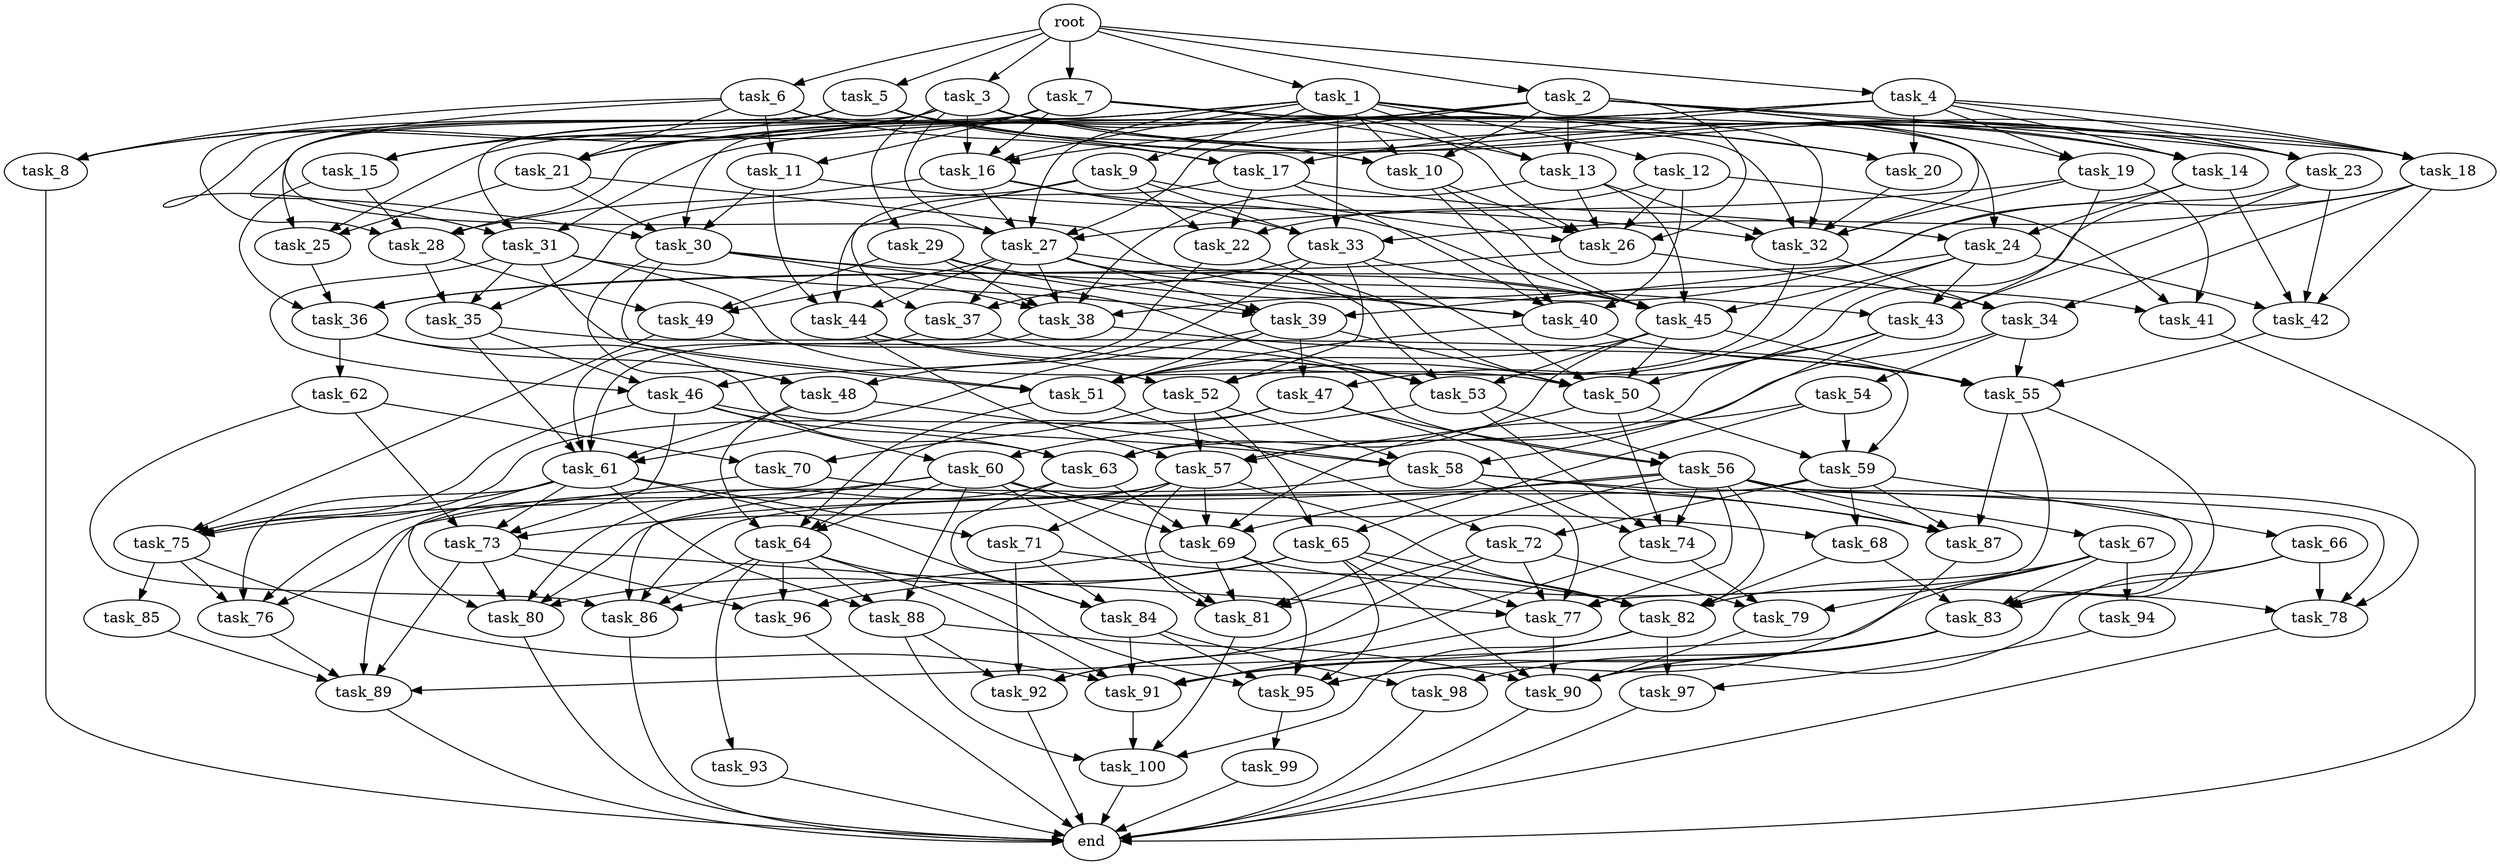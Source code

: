 digraph G {
  task_68 [size="6.675684e+10"];
  task_92 [size="5.472229e+11"];
  task_59 [size="1.343678e+11"];
  task_35 [size="4.761468e+11"];
  task_28 [size="6.229781e+11"];
  task_44 [size="9.822029e+11"];
  task_36 [size="5.982872e+11"];
  task_24 [size="4.441286e+11"];
  task_55 [size="9.564227e+11"];
  task_47 [size="6.368196e+11"];
  task_94 [size="6.263967e+11"];
  task_88 [size="8.600406e+11"];
  task_22 [size="4.884514e+11"];
  task_38 [size="6.331288e+11"];
  task_2 [size="7.304517e+11"];
  task_65 [size="4.053349e+11"];
  task_63 [size="9.683109e+11"];
  task_53 [size="9.269137e+11"];
  task_26 [size="1.698799e+11"];
  root [size="0.000000e+00"];
  task_85 [size="4.108585e+11"];
  task_66 [size="8.605318e+11"];
  task_9 [size="7.868561e+10"];
  task_41 [size="8.693805e+11"];
  task_4 [size="3.383451e+11"];
  task_19 [size="9.183146e+11"];
  task_50 [size="2.453604e+10"];
  task_48 [size="3.752870e+10"];
  task_31 [size="7.782518e+10"];
  task_77 [size="1.335757e+11"];
  task_74 [size="1.332353e+11"];
  task_46 [size="1.996344e+10"];
  task_37 [size="8.036331e+11"];
  task_73 [size="3.853357e+10"];
  task_49 [size="8.639675e+11"];
  task_79 [size="7.061182e+11"];
  task_71 [size="9.464707e+11"];
  task_23 [size="6.696970e+11"];
  task_42 [size="8.568936e+11"];
  task_25 [size="2.117866e+11"];
  task_96 [size="4.416052e+11"];
  task_18 [size="5.219956e+11"];
  task_1 [size="7.386521e+11"];
  task_89 [size="3.086535e+11"];
  task_10 [size="3.376390e+11"];
  task_6 [size="5.075049e+11"];
  task_67 [size="3.536851e+11"];
  task_58 [size="5.689012e+11"];
  task_98 [size="7.017339e+11"];
  task_83 [size="1.161515e+11"];
  task_30 [size="3.453257e+11"];
  task_99 [size="6.221151e+11"];
  task_76 [size="8.203107e+11"];
  task_29 [size="8.748327e+11"];
  task_62 [size="7.392524e+11"];
  task_81 [size="7.406345e+11"];
  task_14 [size="5.886311e+11"];
  task_45 [size="9.227200e+11"];
  task_12 [size="4.131063e+11"];
  task_75 [size="5.274082e+11"];
  task_13 [size="8.135322e+11"];
  task_52 [size="1.130074e+11"];
  task_15 [size="5.987640e+11"];
  task_84 [size="2.859362e+10"];
  task_97 [size="1.077000e+11"];
  task_93 [size="9.374415e+11"];
  task_16 [size="5.390411e+11"];
  task_43 [size="3.450212e+11"];
  task_17 [size="8.051296e+11"];
  task_60 [size="2.834174e+11"];
  task_91 [size="2.095698e+11"];
  task_27 [size="9.959708e+11"];
  end [size="0.000000e+00"];
  task_34 [size="2.285539e+11"];
  task_57 [size="9.024986e+11"];
  task_3 [size="5.654282e+11"];
  task_39 [size="7.329522e+10"];
  task_56 [size="6.879864e+11"];
  task_21 [size="5.124482e+11"];
  task_90 [size="5.008093e+11"];
  task_32 [size="3.066339e+11"];
  task_20 [size="5.169032e+11"];
  task_64 [size="4.618773e+11"];
  task_7 [size="7.153649e+11"];
  task_8 [size="7.658163e+10"];
  task_51 [size="7.306834e+11"];
  task_86 [size="4.102544e+11"];
  task_72 [size="8.047964e+11"];
  task_40 [size="6.698648e+11"];
  task_80 [size="7.003579e+11"];
  task_82 [size="4.940863e+11"];
  task_5 [size="5.286155e+11"];
  task_78 [size="6.092784e+11"];
  task_95 [size="9.918857e+11"];
  task_87 [size="3.672754e+11"];
  task_61 [size="4.854818e+11"];
  task_70 [size="8.949928e+10"];
  task_54 [size="2.302184e+10"];
  task_11 [size="6.900784e+11"];
  task_100 [size="1.583887e+11"];
  task_69 [size="5.822507e+11"];
  task_33 [size="6.513771e+11"];

  task_68 -> task_82 [size="8.234771e+07"];
  task_68 -> task_83 [size="2.323030e+07"];
  task_92 -> end [size="1.000000e-12"];
  task_59 -> task_86 [size="8.205089e+07"];
  task_59 -> task_72 [size="4.023982e+08"];
  task_59 -> task_68 [size="3.337842e+07"];
  task_59 -> task_66 [size="8.605318e+08"];
  task_59 -> task_87 [size="7.345508e+07"];
  task_35 -> task_59 [size="4.478926e+07"];
  task_35 -> task_61 [size="9.709635e+07"];
  task_35 -> task_46 [size="6.654480e+06"];
  task_28 -> task_49 [size="2.879892e+08"];
  task_28 -> task_35 [size="1.587156e+08"];
  task_44 -> task_52 [size="3.766915e+07"];
  task_44 -> task_53 [size="1.853827e+08"];
  task_44 -> task_57 [size="2.256247e+08"];
  task_36 -> task_62 [size="7.392524e+08"];
  task_36 -> task_48 [size="1.250957e+07"];
  task_36 -> task_63 [size="2.420777e+08"];
  task_24 -> task_45 [size="1.537867e+08"];
  task_24 -> task_52 [size="3.766915e+07"];
  task_24 -> task_42 [size="2.142234e+08"];
  task_24 -> task_36 [size="1.495718e+08"];
  task_24 -> task_43 [size="8.625530e+07"];
  task_55 -> task_77 [size="2.226262e+07"];
  task_55 -> task_83 [size="2.323030e+07"];
  task_55 -> task_87 [size="7.345508e+07"];
  task_47 -> task_56 [size="2.293288e+08"];
  task_47 -> task_75 [size="1.054816e+08"];
  task_47 -> task_74 [size="3.330882e+07"];
  task_47 -> task_64 [size="1.154693e+08"];
  task_94 -> task_97 [size="5.385002e+07"];
  task_88 -> task_92 [size="1.368057e+08"];
  task_88 -> task_100 [size="3.959717e+07"];
  task_88 -> task_90 [size="8.346822e+07"];
  task_22 -> task_50 [size="4.089340e+06"];
  task_22 -> task_46 [size="6.654480e+06"];
  task_38 -> task_55 [size="1.912845e+08"];
  task_38 -> task_61 [size="9.709635e+07"];
  task_2 -> task_10 [size="8.440975e+07"];
  task_2 -> task_21 [size="1.708161e+08"];
  task_2 -> task_19 [size="4.591573e+08"];
  task_2 -> task_18 [size="1.304989e+08"];
  task_2 -> task_32 [size="4.380484e+07"];
  task_2 -> task_26 [size="2.831332e+07"];
  task_2 -> task_23 [size="1.674243e+08"];
  task_2 -> task_27 [size="1.659951e+08"];
  task_2 -> task_16 [size="1.347603e+08"];
  task_2 -> task_13 [size="2.711774e+08"];
  task_65 -> task_95 [size="1.653143e+08"];
  task_65 -> task_96 [size="1.472017e+08"];
  task_65 -> task_90 [size="8.346822e+07"];
  task_65 -> task_77 [size="2.226262e+07"];
  task_65 -> task_80 [size="1.400716e+08"];
  task_65 -> task_82 [size="8.234771e+07"];
  task_63 -> task_80 [size="1.400716e+08"];
  task_63 -> task_84 [size="9.531208e+06"];
  task_63 -> task_69 [size="1.164501e+08"];
  task_53 -> task_56 [size="2.293288e+08"];
  task_53 -> task_74 [size="3.330882e+07"];
  task_53 -> task_60 [size="1.417087e+08"];
  task_26 -> task_34 [size="7.618465e+07"];
  task_26 -> task_36 [size="1.495718e+08"];
  root -> task_3 [size="1.000000e-12"];
  root -> task_1 [size="1.000000e-12"];
  root -> task_4 [size="1.000000e-12"];
  root -> task_5 [size="1.000000e-12"];
  root -> task_6 [size="1.000000e-12"];
  root -> task_2 [size="1.000000e-12"];
  root -> task_7 [size="1.000000e-12"];
  task_85 -> task_89 [size="6.173070e+07"];
  task_66 -> task_78 [size="1.523196e+08"];
  task_66 -> task_83 [size="2.323030e+07"];
  task_66 -> task_90 [size="8.346822e+07"];
  task_9 -> task_26 [size="2.831332e+07"];
  task_9 -> task_22 [size="1.628171e+08"];
  task_9 -> task_35 [size="1.587156e+08"];
  task_9 -> task_37 [size="2.678777e+08"];
  task_9 -> task_33 [size="1.628443e+08"];
  task_41 -> end [size="1.000000e-12"];
  task_4 -> task_17 [size="2.683765e+08"];
  task_4 -> task_20 [size="1.723011e+08"];
  task_4 -> task_19 [size="4.591573e+08"];
  task_4 -> task_18 [size="1.304989e+08"];
  task_4 -> task_23 [size="1.674243e+08"];
  task_4 -> task_14 [size="1.962104e+08"];
  task_4 -> task_28 [size="1.557445e+08"];
  task_4 -> task_31 [size="2.594173e+07"];
  task_19 -> task_27 [size="1.659951e+08"];
  task_19 -> task_32 [size="4.380484e+07"];
  task_19 -> task_41 [size="2.897935e+08"];
  task_19 -> task_43 [size="8.625530e+07"];
  task_50 -> task_59 [size="4.478926e+07"];
  task_50 -> task_74 [size="3.330882e+07"];
  task_50 -> task_57 [size="2.256247e+08"];
  task_48 -> task_58 [size="1.422253e+08"];
  task_48 -> task_61 [size="9.709635e+07"];
  task_48 -> task_64 [size="1.154693e+08"];
  task_31 -> task_51 [size="1.217806e+08"];
  task_31 -> task_39 [size="1.832381e+07"];
  task_31 -> task_50 [size="4.089340e+06"];
  task_31 -> task_46 [size="6.654480e+06"];
  task_31 -> task_35 [size="1.587156e+08"];
  task_77 -> task_91 [size="3.492830e+07"];
  task_77 -> task_90 [size="8.346822e+07"];
  task_74 -> task_79 [size="2.353727e+08"];
  task_74 -> task_92 [size="1.368057e+08"];
  task_46 -> task_75 [size="1.054816e+08"];
  task_46 -> task_63 [size="2.420777e+08"];
  task_46 -> task_73 [size="9.633392e+06"];
  task_46 -> task_60 [size="1.417087e+08"];
  task_46 -> task_58 [size="1.422253e+08"];
  task_37 -> task_61 [size="9.709635e+07"];
  task_37 -> task_53 [size="1.853827e+08"];
  task_73 -> task_77 [size="2.226262e+07"];
  task_73 -> task_80 [size="1.400716e+08"];
  task_73 -> task_96 [size="1.472017e+08"];
  task_73 -> task_89 [size="6.173070e+07"];
  task_49 -> task_56 [size="2.293288e+08"];
  task_49 -> task_75 [size="1.054816e+08"];
  task_79 -> task_90 [size="8.346822e+07"];
  task_71 -> task_82 [size="8.234771e+07"];
  task_71 -> task_84 [size="9.531208e+06"];
  task_71 -> task_92 [size="1.368057e+08"];
  task_23 -> task_42 [size="2.142234e+08"];
  task_23 -> task_47 [size="3.184098e+08"];
  task_23 -> task_43 [size="8.625530e+07"];
  task_42 -> task_55 [size="1.912845e+08"];
  task_25 -> task_36 [size="1.495718e+08"];
  task_96 -> end [size="1.000000e-12"];
  task_18 -> task_33 [size="1.628443e+08"];
  task_18 -> task_38 [size="1.266258e+08"];
  task_18 -> task_34 [size="7.618465e+07"];
  task_18 -> task_42 [size="2.142234e+08"];
  task_1 -> task_15 [size="1.995880e+08"];
  task_1 -> task_9 [size="7.868561e+07"];
  task_1 -> task_18 [size="1.304989e+08"];
  task_1 -> task_16 [size="1.347603e+08"];
  task_1 -> task_13 [size="2.711774e+08"];
  task_1 -> task_25 [size="7.059553e+07"];
  task_1 -> task_14 [size="1.962104e+08"];
  task_1 -> task_20 [size="1.723011e+08"];
  task_1 -> task_12 [size="4.131063e+08"];
  task_1 -> task_10 [size="8.440975e+07"];
  task_1 -> task_27 [size="1.659951e+08"];
  task_1 -> task_33 [size="1.628443e+08"];
  task_89 -> end [size="1.000000e-12"];
  task_10 -> task_45 [size="1.537867e+08"];
  task_10 -> task_40 [size="1.339730e+08"];
  task_10 -> task_26 [size="2.831332e+07"];
  task_6 -> task_8 [size="2.552721e+07"];
  task_6 -> task_17 [size="2.683765e+08"];
  task_6 -> task_21 [size="1.708161e+08"];
  task_6 -> task_27 [size="1.659951e+08"];
  task_6 -> task_32 [size="4.380484e+07"];
  task_6 -> task_11 [size="3.450392e+08"];
  task_67 -> task_79 [size="2.353727e+08"];
  task_67 -> task_82 [size="8.234771e+07"];
  task_67 -> task_83 [size="2.323030e+07"];
  task_67 -> task_89 [size="6.173070e+07"];
  task_67 -> task_94 [size="6.263967e+08"];
  task_58 -> task_77 [size="2.226262e+07"];
  task_58 -> task_78 [size="1.523196e+08"];
  task_58 -> task_87 [size="7.345508e+07"];
  task_58 -> task_76 [size="2.050777e+08"];
  task_98 -> end [size="1.000000e-12"];
  task_83 -> task_91 [size="3.492830e+07"];
  task_83 -> task_98 [size="3.508669e+08"];
  task_83 -> task_90 [size="8.346822e+07"];
  task_83 -> task_95 [size="1.653143e+08"];
  task_30 -> task_51 [size="1.217806e+08"];
  task_30 -> task_38 [size="1.266258e+08"];
  task_30 -> task_48 [size="1.250957e+07"];
  task_30 -> task_53 [size="1.853827e+08"];
  task_30 -> task_43 [size="8.625530e+07"];
  task_99 -> end [size="1.000000e-12"];
  task_76 -> task_89 [size="6.173070e+07"];
  task_29 -> task_49 [size="2.879892e+08"];
  task_29 -> task_39 [size="1.832381e+07"];
  task_29 -> task_38 [size="1.266258e+08"];
  task_29 -> task_41 [size="2.897935e+08"];
  task_62 -> task_70 [size="4.474964e+07"];
  task_62 -> task_86 [size="8.205089e+07"];
  task_62 -> task_73 [size="9.633392e+06"];
  task_81 -> task_100 [size="3.959717e+07"];
  task_14 -> task_39 [size="1.832381e+07"];
  task_14 -> task_24 [size="1.480429e+08"];
  task_14 -> task_42 [size="2.142234e+08"];
  task_45 -> task_51 [size="1.217806e+08"];
  task_45 -> task_55 [size="1.912845e+08"];
  task_45 -> task_63 [size="2.420777e+08"];
  task_45 -> task_50 [size="4.089340e+06"];
  task_45 -> task_53 [size="1.853827e+08"];
  task_12 -> task_22 [size="1.628171e+08"];
  task_12 -> task_40 [size="1.339730e+08"];
  task_12 -> task_41 [size="2.897935e+08"];
  task_12 -> task_26 [size="2.831332e+07"];
  task_75 -> task_91 [size="3.492830e+07"];
  task_75 -> task_76 [size="2.050777e+08"];
  task_75 -> task_85 [size="4.108585e+08"];
  task_13 -> task_45 [size="1.537867e+08"];
  task_13 -> task_32 [size="4.380484e+07"];
  task_13 -> task_38 [size="1.266258e+08"];
  task_13 -> task_26 [size="2.831332e+07"];
  task_52 -> task_70 [size="4.474964e+07"];
  task_52 -> task_65 [size="2.026675e+08"];
  task_52 -> task_57 [size="2.256247e+08"];
  task_52 -> task_58 [size="1.422253e+08"];
  task_15 -> task_28 [size="1.557445e+08"];
  task_15 -> task_36 [size="1.495718e+08"];
  task_84 -> task_91 [size="3.492830e+07"];
  task_84 -> task_95 [size="1.653143e+08"];
  task_84 -> task_98 [size="3.508669e+08"];
  task_97 -> end [size="1.000000e-12"];
  task_93 -> end [size="1.000000e-12"];
  task_16 -> task_45 [size="1.537867e+08"];
  task_16 -> task_27 [size="1.659951e+08"];
  task_16 -> task_28 [size="1.557445e+08"];
  task_16 -> task_33 [size="1.628443e+08"];
  task_43 -> task_58 [size="1.422253e+08"];
  task_43 -> task_63 [size="2.420777e+08"];
  task_43 -> task_50 [size="4.089340e+06"];
  task_17 -> task_44 [size="3.274010e+08"];
  task_17 -> task_22 [size="1.628171e+08"];
  task_17 -> task_24 [size="1.480429e+08"];
  task_17 -> task_40 [size="1.339730e+08"];
  task_60 -> task_68 [size="3.337842e+07"];
  task_60 -> task_69 [size="1.164501e+08"];
  task_60 -> task_88 [size="2.866802e+08"];
  task_60 -> task_75 [size="1.054816e+08"];
  task_60 -> task_86 [size="8.205089e+07"];
  task_60 -> task_64 [size="1.154693e+08"];
  task_60 -> task_81 [size="1.481269e+08"];
  task_91 -> task_100 [size="3.959717e+07"];
  task_27 -> task_44 [size="3.274010e+08"];
  task_27 -> task_39 [size="1.832381e+07"];
  task_27 -> task_37 [size="2.678777e+08"];
  task_27 -> task_53 [size="1.853827e+08"];
  task_27 -> task_40 [size="1.339730e+08"];
  task_27 -> task_45 [size="1.537867e+08"];
  task_27 -> task_38 [size="1.266258e+08"];
  task_27 -> task_49 [size="2.879892e+08"];
  task_34 -> task_54 [size="2.302184e+07"];
  task_34 -> task_55 [size="1.912845e+08"];
  task_34 -> task_57 [size="2.256247e+08"];
  task_57 -> task_81 [size="1.481269e+08"];
  task_57 -> task_76 [size="2.050777e+08"];
  task_57 -> task_82 [size="8.234771e+07"];
  task_57 -> task_71 [size="4.732353e+08"];
  task_57 -> task_69 [size="1.164501e+08"];
  task_57 -> task_73 [size="9.633392e+06"];
  task_3 -> task_15 [size="1.995880e+08"];
  task_3 -> task_21 [size="1.708161e+08"];
  task_3 -> task_32 [size="4.380484e+07"];
  task_3 -> task_20 [size="1.723011e+08"];
  task_3 -> task_23 [size="1.674243e+08"];
  task_3 -> task_16 [size="1.347603e+08"];
  task_3 -> task_29 [size="8.748327e+08"];
  task_3 -> task_8 [size="2.552721e+07"];
  task_3 -> task_25 [size="7.059553e+07"];
  task_3 -> task_26 [size="2.831332e+07"];
  task_3 -> task_27 [size="1.659951e+08"];
  task_3 -> task_10 [size="8.440975e+07"];
  task_39 -> task_51 [size="1.217806e+08"];
  task_39 -> task_47 [size="3.184098e+08"];
  task_39 -> task_50 [size="4.089340e+06"];
  task_39 -> task_61 [size="9.709635e+07"];
  task_56 -> task_78 [size="1.523196e+08"];
  task_56 -> task_87 [size="7.345508e+07"];
  task_56 -> task_74 [size="3.330882e+07"];
  task_56 -> task_69 [size="1.164501e+08"];
  task_56 -> task_77 [size="2.226262e+07"];
  task_56 -> task_80 [size="1.400716e+08"];
  task_56 -> task_82 [size="8.234771e+07"];
  task_56 -> task_83 [size="2.323030e+07"];
  task_56 -> task_67 [size="3.536851e+08"];
  task_56 -> task_81 [size="1.481269e+08"];
  task_21 -> task_25 [size="7.059553e+07"];
  task_21 -> task_30 [size="8.633142e+07"];
  task_21 -> task_40 [size="1.339730e+08"];
  task_90 -> end [size="1.000000e-12"];
  task_32 -> task_51 [size="1.217806e+08"];
  task_32 -> task_34 [size="7.618465e+07"];
  task_20 -> task_32 [size="4.380484e+07"];
  task_64 -> task_95 [size="1.653143e+08"];
  task_64 -> task_86 [size="8.205089e+07"];
  task_64 -> task_96 [size="1.472017e+08"];
  task_64 -> task_93 [size="9.374415e+08"];
  task_64 -> task_88 [size="2.866802e+08"];
  task_64 -> task_91 [size="3.492830e+07"];
  task_7 -> task_15 [size="1.995880e+08"];
  task_7 -> task_11 [size="3.450392e+08"];
  task_7 -> task_31 [size="2.594173e+07"];
  task_7 -> task_18 [size="1.304989e+08"];
  task_7 -> task_30 [size="8.633142e+07"];
  task_7 -> task_13 [size="2.711774e+08"];
  task_7 -> task_24 [size="1.480429e+08"];
  task_7 -> task_16 [size="1.347603e+08"];
  task_8 -> end [size="1.000000e-12"];
  task_51 -> task_72 [size="4.023982e+08"];
  task_51 -> task_64 [size="1.154693e+08"];
  task_86 -> end [size="1.000000e-12"];
  task_72 -> task_77 [size="2.226262e+07"];
  task_72 -> task_79 [size="2.353727e+08"];
  task_72 -> task_81 [size="1.481269e+08"];
  task_72 -> task_92 [size="1.368057e+08"];
  task_40 -> task_51 [size="1.217806e+08"];
  task_40 -> task_55 [size="1.912845e+08"];
  task_80 -> end [size="1.000000e-12"];
  task_82 -> task_91 [size="3.492830e+07"];
  task_82 -> task_97 [size="5.385002e+07"];
  task_82 -> task_100 [size="3.959717e+07"];
  task_5 -> task_8 [size="2.552721e+07"];
  task_5 -> task_17 [size="2.683765e+08"];
  task_5 -> task_14 [size="1.962104e+08"];
  task_5 -> task_28 [size="1.557445e+08"];
  task_5 -> task_23 [size="1.674243e+08"];
  task_5 -> task_10 [size="8.440975e+07"];
  task_5 -> task_30 [size="8.633142e+07"];
  task_5 -> task_31 [size="2.594173e+07"];
  task_78 -> end [size="1.000000e-12"];
  task_95 -> task_99 [size="6.221151e+08"];
  task_87 -> task_95 [size="1.653143e+08"];
  task_61 -> task_75 [size="1.054816e+08"];
  task_61 -> task_73 [size="9.633392e+06"];
  task_61 -> task_80 [size="1.400716e+08"];
  task_61 -> task_88 [size="2.866802e+08"];
  task_61 -> task_71 [size="4.732353e+08"];
  task_61 -> task_84 [size="9.531208e+06"];
  task_61 -> task_76 [size="2.050777e+08"];
  task_70 -> task_89 [size="6.173070e+07"];
  task_70 -> task_87 [size="7.345508e+07"];
  task_54 -> task_59 [size="4.478926e+07"];
  task_54 -> task_65 [size="2.026675e+08"];
  task_54 -> task_69 [size="1.164501e+08"];
  task_11 -> task_44 [size="3.274010e+08"];
  task_11 -> task_32 [size="4.380484e+07"];
  task_11 -> task_30 [size="8.633142e+07"];
  task_100 -> end [size="1.000000e-12"];
  task_69 -> task_78 [size="1.523196e+08"];
  task_69 -> task_95 [size="1.653143e+08"];
  task_69 -> task_86 [size="8.205089e+07"];
  task_69 -> task_81 [size="1.481269e+08"];
  task_33 -> task_45 [size="1.537867e+08"];
  task_33 -> task_52 [size="3.766915e+07"];
  task_33 -> task_48 [size="1.250957e+07"];
  task_33 -> task_37 [size="2.678777e+08"];
  task_33 -> task_50 [size="4.089340e+06"];
}
